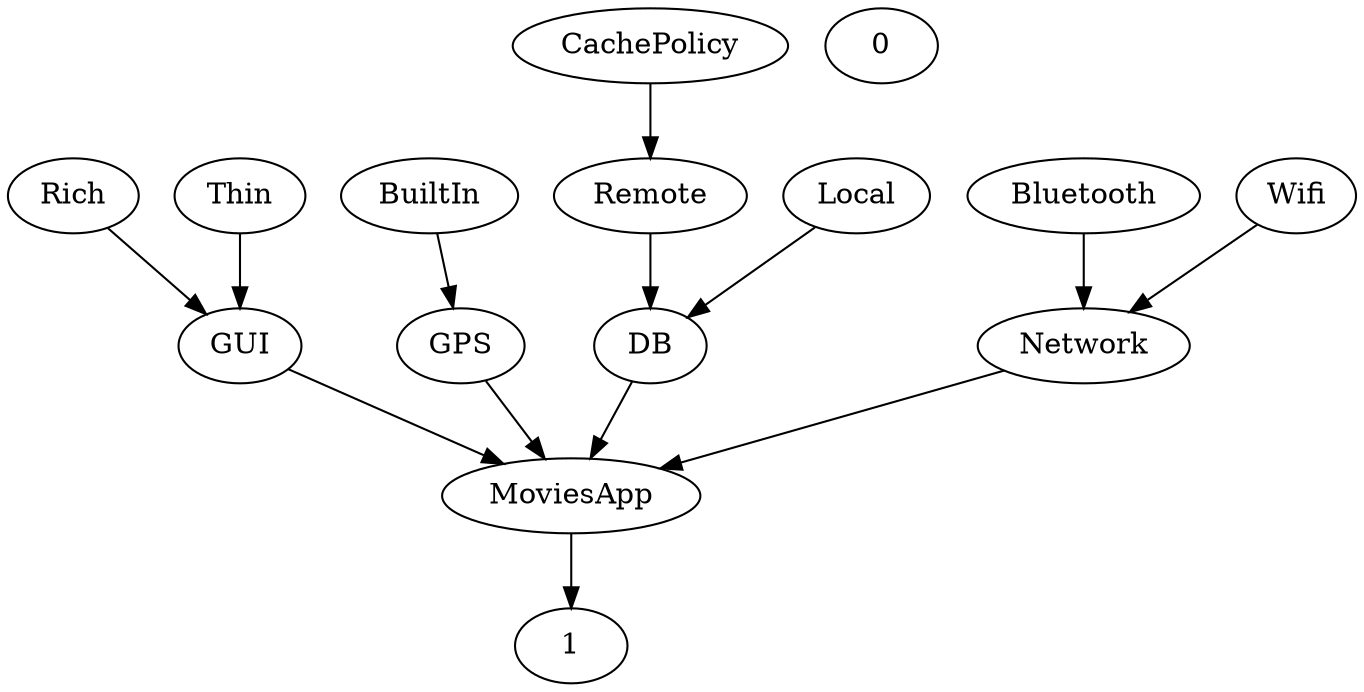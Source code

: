 digraph G {
  Rich;
  Bluetooth;
  Thin;
  MoviesApp;
  CachePolicy;
  GPS;
  BuiltIn;
  Remote;
  Wifi;
  Local;
  DB;
  GUI;
  0;
  1;
  Network;
  Local -> DB;
  DB -> MoviesApp;
  MoviesApp -> 1;
  Rich -> GUI;
  Wifi -> Network;
  Bluetooth -> Network;
  BuiltIn -> GPS;
  Remote -> DB;
  GPS -> MoviesApp;
  GUI -> MoviesApp;
  Network -> MoviesApp;
  CachePolicy -> Remote;
  Thin -> GUI;
}
